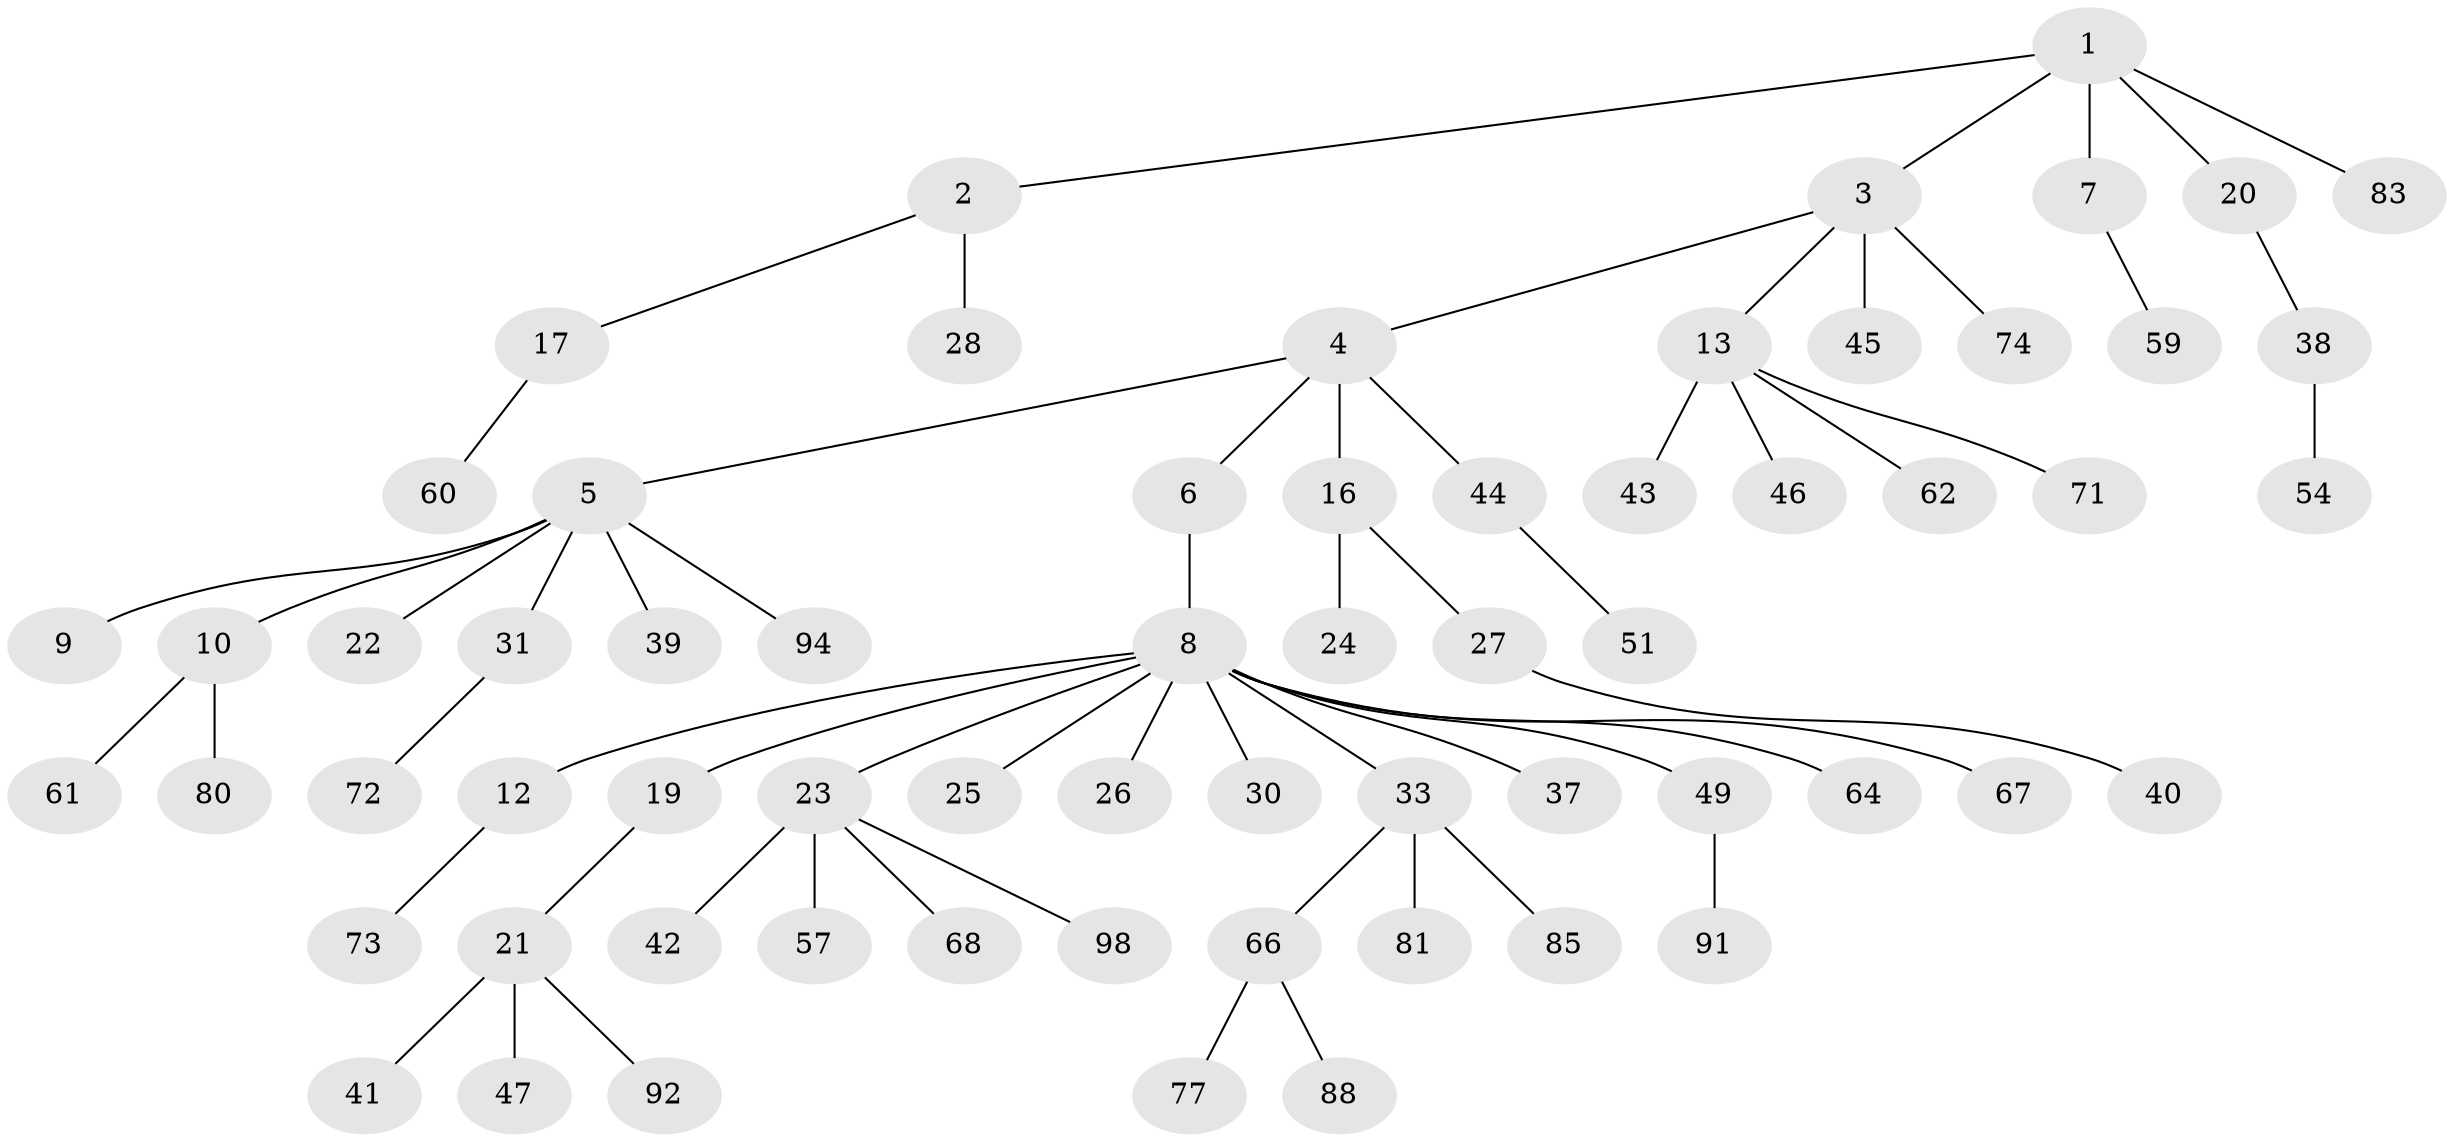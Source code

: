 // Generated by graph-tools (version 1.1) at 2025/52/02/27/25 19:52:10]
// undirected, 64 vertices, 63 edges
graph export_dot {
graph [start="1"]
  node [color=gray90,style=filled];
  1 [super="+63"];
  2 [super="+15"];
  3;
  4 [super="+14"];
  5 [super="+56"];
  6;
  7;
  8 [super="+11"];
  9 [super="+29"];
  10 [super="+75"];
  12 [super="+70"];
  13 [super="+18"];
  16 [super="+78"];
  17 [super="+32"];
  19 [super="+36"];
  20 [super="+48"];
  21 [super="+34"];
  22 [super="+69"];
  23 [super="+35"];
  24 [super="+53"];
  25;
  26 [super="+76"];
  27 [super="+87"];
  28 [super="+52"];
  30;
  31 [super="+86"];
  33;
  37;
  38 [super="+90"];
  39;
  40 [super="+65"];
  41;
  42 [super="+55"];
  43;
  44;
  45 [super="+50"];
  46;
  47 [super="+79"];
  49;
  51 [super="+58"];
  54 [super="+89"];
  57;
  59 [super="+96"];
  60;
  61 [super="+82"];
  62 [super="+95"];
  64;
  66 [super="+84"];
  67;
  68;
  71;
  72 [super="+97"];
  73;
  74 [super="+93"];
  77;
  80;
  81;
  83;
  85;
  88;
  91;
  92;
  94;
  98;
  1 -- 2;
  1 -- 3;
  1 -- 7;
  1 -- 20;
  1 -- 83;
  2 -- 28;
  2 -- 17;
  3 -- 4;
  3 -- 13;
  3 -- 45;
  3 -- 74;
  4 -- 5;
  4 -- 6;
  4 -- 16;
  4 -- 44;
  5 -- 9;
  5 -- 10;
  5 -- 22;
  5 -- 31;
  5 -- 39;
  5 -- 94;
  6 -- 8;
  7 -- 59;
  8 -- 12;
  8 -- 23;
  8 -- 26;
  8 -- 33;
  8 -- 37;
  8 -- 64;
  8 -- 67;
  8 -- 49;
  8 -- 19;
  8 -- 25;
  8 -- 30;
  10 -- 61;
  10 -- 80;
  12 -- 73;
  13 -- 43;
  13 -- 46;
  13 -- 71;
  13 -- 62;
  16 -- 24;
  16 -- 27;
  17 -- 60;
  19 -- 21;
  20 -- 38;
  21 -- 47;
  21 -- 92;
  21 -- 41;
  23 -- 57;
  23 -- 68;
  23 -- 98;
  23 -- 42;
  27 -- 40;
  31 -- 72;
  33 -- 66;
  33 -- 81;
  33 -- 85;
  38 -- 54;
  44 -- 51;
  49 -- 91;
  66 -- 77;
  66 -- 88;
}
